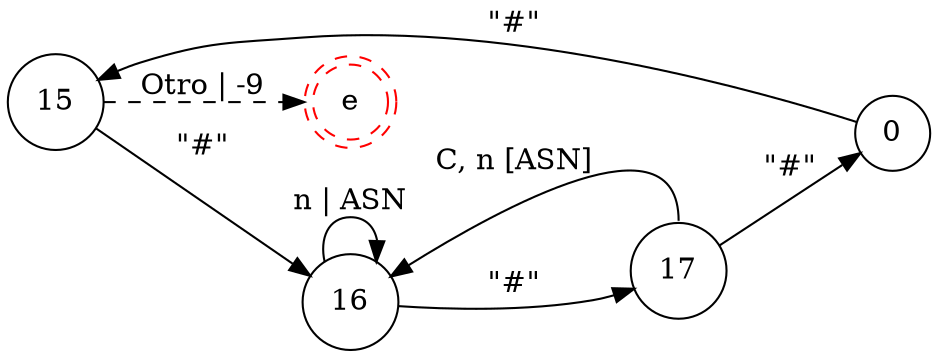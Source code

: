digraph DFA {
    rankdir = LR;
    node [shape = circle;];
    eC [shape = doublecircle;style = dashed;color = red;label = "e";];
    
    0 -> 15 [label = "\"#\"";];
    15 -> eC [label = "Otro | -9"; style = dashed;];
    15 -> 16 [label = "\"#\"";];
    16 -> 16 [label = "n | ASN";];
    16 -> 17 [label = "\"#\"";];
    17 -> 16 [label = "C, n [ASN]"; tailport = n;];
    17 -> 0 [label = "\"#\"";];
}